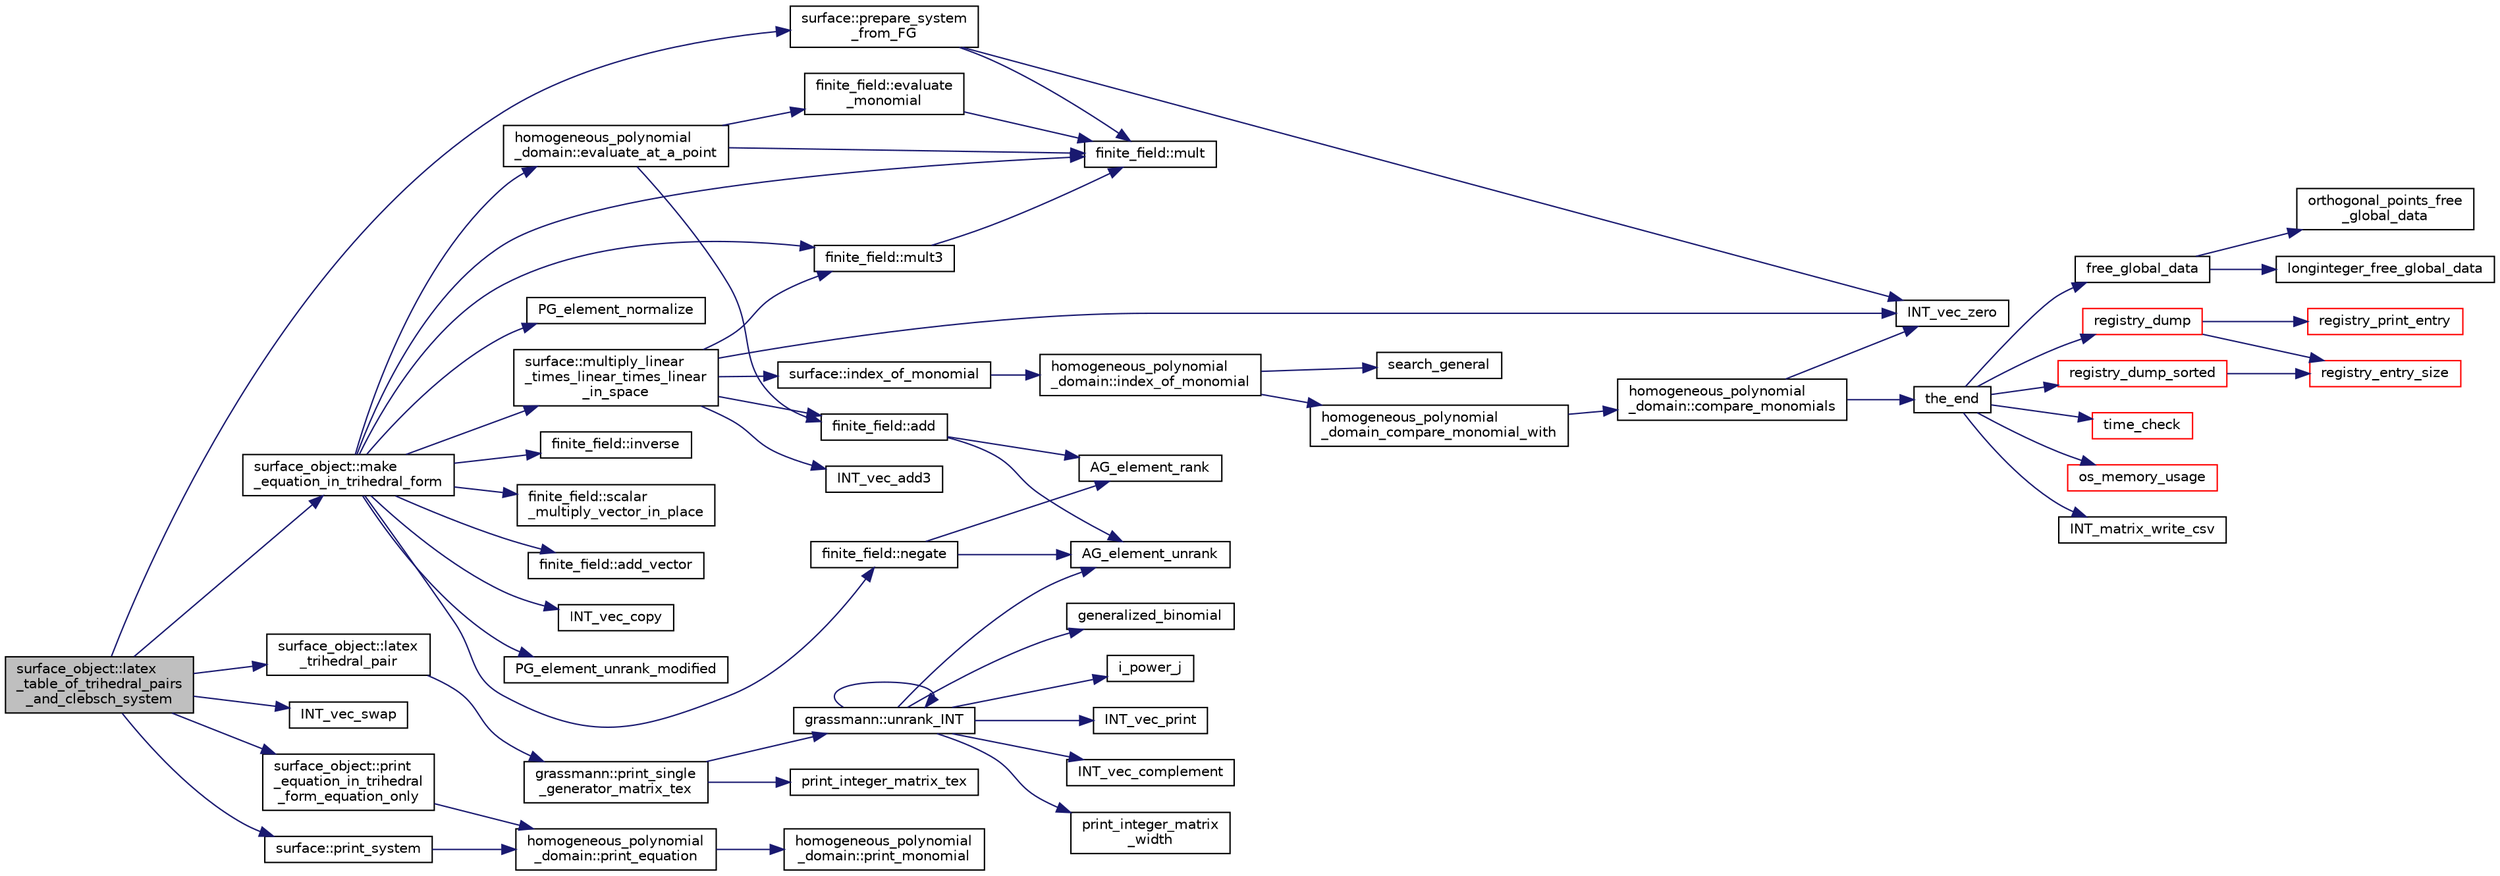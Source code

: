 digraph "surface_object::latex_table_of_trihedral_pairs_and_clebsch_system"
{
  edge [fontname="Helvetica",fontsize="10",labelfontname="Helvetica",labelfontsize="10"];
  node [fontname="Helvetica",fontsize="10",shape=record];
  rankdir="LR";
  Node1618 [label="surface_object::latex\l_table_of_trihedral_pairs\l_and_clebsch_system",height=0.2,width=0.4,color="black", fillcolor="grey75", style="filled", fontcolor="black"];
  Node1618 -> Node1619 [color="midnightblue",fontsize="10",style="solid",fontname="Helvetica"];
  Node1619 [label="surface_object::make\l_equation_in_trihedral_form",height=0.2,width=0.4,color="black", fillcolor="white", style="filled",URL="$df/df8/classsurface__object.html#a27fe2b23c959d65da1c1cac88a38ca08"];
  Node1619 -> Node1620 [color="midnightblue",fontsize="10",style="solid",fontname="Helvetica"];
  Node1620 [label="INT_vec_copy",height=0.2,width=0.4,color="black", fillcolor="white", style="filled",URL="$df/dbf/sajeeb_8_c.html#ac2d875e27e009af6ec04d17254d11075"];
  Node1619 -> Node1621 [color="midnightblue",fontsize="10",style="solid",fontname="Helvetica"];
  Node1621 [label="PG_element_unrank_modified",height=0.2,width=0.4,color="black", fillcolor="white", style="filled",URL="$d4/d67/geometry_8h.html#a83ae9b605d496f6a90345303f6efae64"];
  Node1619 -> Node1622 [color="midnightblue",fontsize="10",style="solid",fontname="Helvetica"];
  Node1622 [label="homogeneous_polynomial\l_domain::evaluate_at_a_point",height=0.2,width=0.4,color="black", fillcolor="white", style="filled",URL="$d2/da7/classhomogeneous__polynomial__domain.html#ad3989698a38d04fc319162c376fe6343"];
  Node1622 -> Node1623 [color="midnightblue",fontsize="10",style="solid",fontname="Helvetica"];
  Node1623 [label="finite_field::evaluate\l_monomial",height=0.2,width=0.4,color="black", fillcolor="white", style="filled",URL="$df/d5a/classfinite__field.html#a13f9d419956a9168a65788b32839c7f2"];
  Node1623 -> Node1624 [color="midnightblue",fontsize="10",style="solid",fontname="Helvetica"];
  Node1624 [label="finite_field::mult",height=0.2,width=0.4,color="black", fillcolor="white", style="filled",URL="$df/d5a/classfinite__field.html#a24fb5917aa6d4d656fd855b7f44a13b0"];
  Node1622 -> Node1624 [color="midnightblue",fontsize="10",style="solid",fontname="Helvetica"];
  Node1622 -> Node1625 [color="midnightblue",fontsize="10",style="solid",fontname="Helvetica"];
  Node1625 [label="finite_field::add",height=0.2,width=0.4,color="black", fillcolor="white", style="filled",URL="$df/d5a/classfinite__field.html#a8f12328a27500f3c7be0c849ebbc9d14"];
  Node1625 -> Node1626 [color="midnightblue",fontsize="10",style="solid",fontname="Helvetica"];
  Node1626 [label="AG_element_unrank",height=0.2,width=0.4,color="black", fillcolor="white", style="filled",URL="$d4/d67/geometry_8h.html#a4a33b86c87b2879b97cfa1327abe2885"];
  Node1625 -> Node1627 [color="midnightblue",fontsize="10",style="solid",fontname="Helvetica"];
  Node1627 [label="AG_element_rank",height=0.2,width=0.4,color="black", fillcolor="white", style="filled",URL="$d4/d67/geometry_8h.html#ab2ac908d07dd8038fd996e26bdc75c17"];
  Node1619 -> Node1628 [color="midnightblue",fontsize="10",style="solid",fontname="Helvetica"];
  Node1628 [label="finite_field::mult3",height=0.2,width=0.4,color="black", fillcolor="white", style="filled",URL="$df/d5a/classfinite__field.html#a8075bbc643e9198c0a8f1d1eaa2faee3"];
  Node1628 -> Node1624 [color="midnightblue",fontsize="10",style="solid",fontname="Helvetica"];
  Node1619 -> Node1629 [color="midnightblue",fontsize="10",style="solid",fontname="Helvetica"];
  Node1629 [label="finite_field::negate",height=0.2,width=0.4,color="black", fillcolor="white", style="filled",URL="$df/d5a/classfinite__field.html#aa9d798298f25d4a9262b5bc5f1733e31"];
  Node1629 -> Node1626 [color="midnightblue",fontsize="10",style="solid",fontname="Helvetica"];
  Node1629 -> Node1627 [color="midnightblue",fontsize="10",style="solid",fontname="Helvetica"];
  Node1619 -> Node1630 [color="midnightblue",fontsize="10",style="solid",fontname="Helvetica"];
  Node1630 [label="finite_field::inverse",height=0.2,width=0.4,color="black", fillcolor="white", style="filled",URL="$df/d5a/classfinite__field.html#a69f2a12c01e70b7ce2d115c5221c9cdd"];
  Node1619 -> Node1624 [color="midnightblue",fontsize="10",style="solid",fontname="Helvetica"];
  Node1619 -> Node1631 [color="midnightblue",fontsize="10",style="solid",fontname="Helvetica"];
  Node1631 [label="surface::multiply_linear\l_times_linear_times_linear\l_in_space",height=0.2,width=0.4,color="black", fillcolor="white", style="filled",URL="$d5/d88/classsurface.html#abcbac4f9bd652897db85be7bf17abf62"];
  Node1631 -> Node1632 [color="midnightblue",fontsize="10",style="solid",fontname="Helvetica"];
  Node1632 [label="INT_vec_zero",height=0.2,width=0.4,color="black", fillcolor="white", style="filled",URL="$df/dbf/sajeeb_8_c.html#aa8c9c7977203577026080f546fe4980f"];
  Node1631 -> Node1628 [color="midnightblue",fontsize="10",style="solid",fontname="Helvetica"];
  Node1631 -> Node1633 [color="midnightblue",fontsize="10",style="solid",fontname="Helvetica"];
  Node1633 [label="INT_vec_add3",height=0.2,width=0.4,color="black", fillcolor="white", style="filled",URL="$d5/db4/io__and__os_8h.html#a5fb9f390a6d5ff2af38251ee134f12cf"];
  Node1631 -> Node1634 [color="midnightblue",fontsize="10",style="solid",fontname="Helvetica"];
  Node1634 [label="surface::index_of_monomial",height=0.2,width=0.4,color="black", fillcolor="white", style="filled",URL="$d5/d88/classsurface.html#a121f8ba1f05712475aa758f7152f4ce5"];
  Node1634 -> Node1635 [color="midnightblue",fontsize="10",style="solid",fontname="Helvetica"];
  Node1635 [label="homogeneous_polynomial\l_domain::index_of_monomial",height=0.2,width=0.4,color="black", fillcolor="white", style="filled",URL="$d2/da7/classhomogeneous__polynomial__domain.html#a3fad3fb2b940014fcfece1cebfbfa3ae"];
  Node1635 -> Node1636 [color="midnightblue",fontsize="10",style="solid",fontname="Helvetica"];
  Node1636 [label="search_general",height=0.2,width=0.4,color="black", fillcolor="white", style="filled",URL="$d5/de2/foundations_2data__structures_2data__structures_8h.html#a9377e1012d2575d9cb22787cecf71eec"];
  Node1635 -> Node1637 [color="midnightblue",fontsize="10",style="solid",fontname="Helvetica"];
  Node1637 [label="homogeneous_polynomial\l_domain_compare_monomial_with",height=0.2,width=0.4,color="black", fillcolor="white", style="filled",URL="$dd/db5/homogeneous__polynomial__domain_8_c.html#a0a0f8d40815145e0aceceabebad8d63d"];
  Node1637 -> Node1638 [color="midnightblue",fontsize="10",style="solid",fontname="Helvetica"];
  Node1638 [label="homogeneous_polynomial\l_domain::compare_monomials",height=0.2,width=0.4,color="black", fillcolor="white", style="filled",URL="$d2/da7/classhomogeneous__polynomial__domain.html#a05c5959cb62502954c9cf93a85b8c019"];
  Node1638 -> Node1632 [color="midnightblue",fontsize="10",style="solid",fontname="Helvetica"];
  Node1638 -> Node1639 [color="midnightblue",fontsize="10",style="solid",fontname="Helvetica"];
  Node1639 [label="the_end",height=0.2,width=0.4,color="black", fillcolor="white", style="filled",URL="$d9/d60/discreta_8h.html#a3ebbd3ccb665a9f78deaa7408577b60c"];
  Node1639 -> Node1640 [color="midnightblue",fontsize="10",style="solid",fontname="Helvetica"];
  Node1640 [label="free_global_data",height=0.2,width=0.4,color="black", fillcolor="white", style="filled",URL="$d3/dfb/discreta__global_8_c.html#a6bd9eb050090f8cf1e92db88a459cc28"];
  Node1640 -> Node1641 [color="midnightblue",fontsize="10",style="solid",fontname="Helvetica"];
  Node1641 [label="orthogonal_points_free\l_global_data",height=0.2,width=0.4,color="black", fillcolor="white", style="filled",URL="$d4/d67/geometry_8h.html#a9ff48c751a12182f1cc6ee384f80aa0b"];
  Node1640 -> Node1642 [color="midnightblue",fontsize="10",style="solid",fontname="Helvetica"];
  Node1642 [label="longinteger_free_global_data",height=0.2,width=0.4,color="black", fillcolor="white", style="filled",URL="$de/dc5/algebra__and__number__theory_8h.html#a6160ced6b3ffc2765c111f7d4f94ed42"];
  Node1639 -> Node1643 [color="midnightblue",fontsize="10",style="solid",fontname="Helvetica"];
  Node1643 [label="registry_dump",height=0.2,width=0.4,color="red", fillcolor="white", style="filled",URL="$d5/db4/io__and__os_8h.html#a8ad65cbe10865661e8bafd6be2164955"];
  Node1643 -> Node1644 [color="midnightblue",fontsize="10",style="solid",fontname="Helvetica"];
  Node1644 [label="registry_print_entry",height=0.2,width=0.4,color="red", fillcolor="white", style="filled",URL="$df/d84/foundations_2io__and__os_2memory_8_c.html#a2b54b210ed9aae58085d1ef7fa3bcbff"];
  Node1643 -> Node1648 [color="midnightblue",fontsize="10",style="solid",fontname="Helvetica"];
  Node1648 [label="registry_entry_size",height=0.2,width=0.4,color="red", fillcolor="white", style="filled",URL="$df/d84/foundations_2io__and__os_2memory_8_c.html#abb7fc0eff582133f5bd8a7cbd78d742b"];
  Node1639 -> Node1651 [color="midnightblue",fontsize="10",style="solid",fontname="Helvetica"];
  Node1651 [label="registry_dump_sorted",height=0.2,width=0.4,color="red", fillcolor="white", style="filled",URL="$d5/db4/io__and__os_8h.html#aa28c9ee8650332ad2d526d5eb4fae48e"];
  Node1651 -> Node1648 [color="midnightblue",fontsize="10",style="solid",fontname="Helvetica"];
  Node1639 -> Node1660 [color="midnightblue",fontsize="10",style="solid",fontname="Helvetica"];
  Node1660 [label="time_check",height=0.2,width=0.4,color="red", fillcolor="white", style="filled",URL="$d9/d60/discreta_8h.html#a04d64356f0c7cb798e55daec998c527e"];
  Node1639 -> Node1665 [color="midnightblue",fontsize="10",style="solid",fontname="Helvetica"];
  Node1665 [label="os_memory_usage",height=0.2,width=0.4,color="red", fillcolor="white", style="filled",URL="$d5/db4/io__and__os_8h.html#a5d6ab4b80c58e5d8bdb0fd1625709d0b"];
  Node1639 -> Node1667 [color="midnightblue",fontsize="10",style="solid",fontname="Helvetica"];
  Node1667 [label="INT_matrix_write_csv",height=0.2,width=0.4,color="black", fillcolor="white", style="filled",URL="$d5/db4/io__and__os_8h.html#a57604af509e1d43e918fd38e5f4ee96f"];
  Node1631 -> Node1625 [color="midnightblue",fontsize="10",style="solid",fontname="Helvetica"];
  Node1619 -> Node1668 [color="midnightblue",fontsize="10",style="solid",fontname="Helvetica"];
  Node1668 [label="finite_field::scalar\l_multiply_vector_in_place",height=0.2,width=0.4,color="black", fillcolor="white", style="filled",URL="$df/d5a/classfinite__field.html#ab9b0987ee489bda0ad9027bbe3b3a930"];
  Node1619 -> Node1669 [color="midnightblue",fontsize="10",style="solid",fontname="Helvetica"];
  Node1669 [label="finite_field::add_vector",height=0.2,width=0.4,color="black", fillcolor="white", style="filled",URL="$df/d5a/classfinite__field.html#a23252c462d48cc21895de6fcc0cbb59f"];
  Node1619 -> Node1670 [color="midnightblue",fontsize="10",style="solid",fontname="Helvetica"];
  Node1670 [label="PG_element_normalize",height=0.2,width=0.4,color="black", fillcolor="white", style="filled",URL="$d4/d67/geometry_8h.html#a5a4c3c1158bad6bab0d786c616bd0996"];
  Node1618 -> Node1671 [color="midnightblue",fontsize="10",style="solid",fontname="Helvetica"];
  Node1671 [label="INT_vec_swap",height=0.2,width=0.4,color="black", fillcolor="white", style="filled",URL="$d5/db4/io__and__os_8h.html#a30fa1617100277410252874a2c3b2950"];
  Node1618 -> Node1672 [color="midnightblue",fontsize="10",style="solid",fontname="Helvetica"];
  Node1672 [label="surface::prepare_system\l_from_FG",height=0.2,width=0.4,color="black", fillcolor="white", style="filled",URL="$d5/d88/classsurface.html#ae1ba711bbcd929ba49cb9729f37c0300"];
  Node1672 -> Node1632 [color="midnightblue",fontsize="10",style="solid",fontname="Helvetica"];
  Node1672 -> Node1624 [color="midnightblue",fontsize="10",style="solid",fontname="Helvetica"];
  Node1618 -> Node1673 [color="midnightblue",fontsize="10",style="solid",fontname="Helvetica"];
  Node1673 [label="surface_object::latex\l_trihedral_pair",height=0.2,width=0.4,color="black", fillcolor="white", style="filled",URL="$df/df8/classsurface__object.html#ae5f992f6e9c83b63306dbec1ce0ea7b9"];
  Node1673 -> Node1674 [color="midnightblue",fontsize="10",style="solid",fontname="Helvetica"];
  Node1674 [label="grassmann::print_single\l_generator_matrix_tex",height=0.2,width=0.4,color="black", fillcolor="white", style="filled",URL="$df/d02/classgrassmann.html#aac233f873cf4090359aab75e9604a573"];
  Node1674 -> Node1675 [color="midnightblue",fontsize="10",style="solid",fontname="Helvetica"];
  Node1675 [label="grassmann::unrank_INT",height=0.2,width=0.4,color="black", fillcolor="white", style="filled",URL="$df/d02/classgrassmann.html#a32079405b95a6da2ba1420567d762d64"];
  Node1675 -> Node1676 [color="midnightblue",fontsize="10",style="solid",fontname="Helvetica"];
  Node1676 [label="generalized_binomial",height=0.2,width=0.4,color="black", fillcolor="white", style="filled",URL="$d2/d7c/combinatorics_8_c.html#a24762dc22e45175d18ec1ec1d2556ae8"];
  Node1675 -> Node1677 [color="midnightblue",fontsize="10",style="solid",fontname="Helvetica"];
  Node1677 [label="i_power_j",height=0.2,width=0.4,color="black", fillcolor="white", style="filled",URL="$de/dc5/algebra__and__number__theory_8h.html#a39b321523e8957d701618bb5cac542b5"];
  Node1675 -> Node1626 [color="midnightblue",fontsize="10",style="solid",fontname="Helvetica"];
  Node1675 -> Node1659 [color="midnightblue",fontsize="10",style="solid",fontname="Helvetica"];
  Node1659 [label="INT_vec_print",height=0.2,width=0.4,color="black", fillcolor="white", style="filled",URL="$df/dbf/sajeeb_8_c.html#a79a5901af0b47dd0d694109543c027fe"];
  Node1675 -> Node1675 [color="midnightblue",fontsize="10",style="solid",fontname="Helvetica"];
  Node1675 -> Node1678 [color="midnightblue",fontsize="10",style="solid",fontname="Helvetica"];
  Node1678 [label="INT_vec_complement",height=0.2,width=0.4,color="black", fillcolor="white", style="filled",URL="$d5/db4/io__and__os_8h.html#a2a0a724647575fcd3090c763985eb81a"];
  Node1675 -> Node1679 [color="midnightblue",fontsize="10",style="solid",fontname="Helvetica"];
  Node1679 [label="print_integer_matrix\l_width",height=0.2,width=0.4,color="black", fillcolor="white", style="filled",URL="$d5/db4/io__and__os_8h.html#aa78f3e73fc2179251bd15adbcc31573f"];
  Node1674 -> Node1680 [color="midnightblue",fontsize="10",style="solid",fontname="Helvetica"];
  Node1680 [label="print_integer_matrix_tex",height=0.2,width=0.4,color="black", fillcolor="white", style="filled",URL="$d5/db4/io__and__os_8h.html#aef00fc6ceb34669a3d92944906509bd1"];
  Node1618 -> Node1681 [color="midnightblue",fontsize="10",style="solid",fontname="Helvetica"];
  Node1681 [label="surface_object::print\l_equation_in_trihedral\l_form_equation_only",height=0.2,width=0.4,color="black", fillcolor="white", style="filled",URL="$df/df8/classsurface__object.html#ae570775863861dbf2127f755b9c886bd"];
  Node1681 -> Node1682 [color="midnightblue",fontsize="10",style="solid",fontname="Helvetica"];
  Node1682 [label="homogeneous_polynomial\l_domain::print_equation",height=0.2,width=0.4,color="black", fillcolor="white", style="filled",URL="$d2/da7/classhomogeneous__polynomial__domain.html#a39fe7da58a442801d7c8be1121a57bfe"];
  Node1682 -> Node1683 [color="midnightblue",fontsize="10",style="solid",fontname="Helvetica"];
  Node1683 [label="homogeneous_polynomial\l_domain::print_monomial",height=0.2,width=0.4,color="black", fillcolor="white", style="filled",URL="$d2/da7/classhomogeneous__polynomial__domain.html#aba45b13898b259a147e45bf92a622fd8"];
  Node1618 -> Node1684 [color="midnightblue",fontsize="10",style="solid",fontname="Helvetica"];
  Node1684 [label="surface::print_system",height=0.2,width=0.4,color="black", fillcolor="white", style="filled",URL="$d5/d88/classsurface.html#a179752dc9ab8fed4cad7efe79fa5aa09"];
  Node1684 -> Node1682 [color="midnightblue",fontsize="10",style="solid",fontname="Helvetica"];
}
